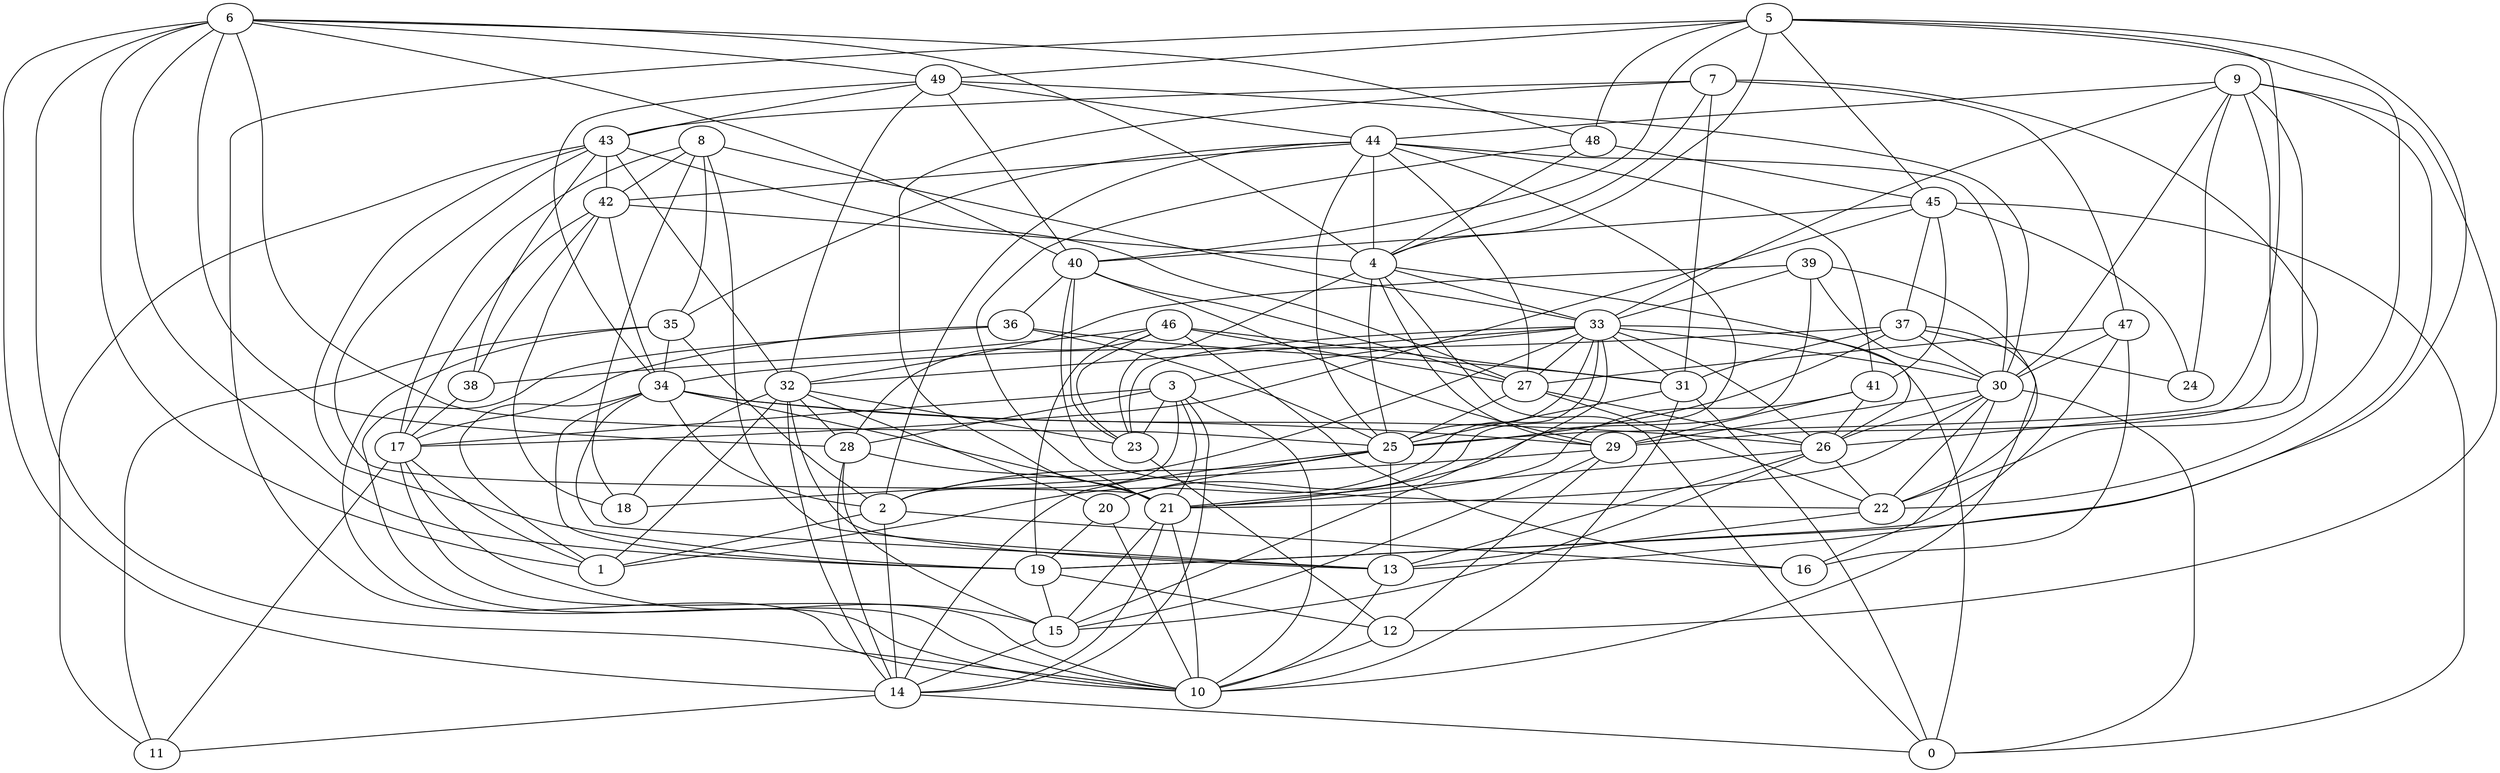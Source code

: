 digraph GG_graph {

subgraph G_graph {
edge [color = black]
"46" -> "38" [dir = none]
"46" -> "16" [dir = none]
"39" -> "32" [dir = none]
"39" -> "22" [dir = none]
"47" -> "16" [dir = none]
"47" -> "30" [dir = none]
"47" -> "27" [dir = none]
"7" -> "21" [dir = none]
"7" -> "22" [dir = none]
"13" -> "10" [dir = none]
"29" -> "18" [dir = none]
"29" -> "15" [dir = none]
"29" -> "12" [dir = none]
"34" -> "19" [dir = none]
"14" -> "11" [dir = none]
"14" -> "0" [dir = none]
"19" -> "12" [dir = none]
"20" -> "19" [dir = none]
"44" -> "30" [dir = none]
"44" -> "35" [dir = none]
"44" -> "41" [dir = none]
"44" -> "20" [dir = none]
"33" -> "1" [dir = none]
"33" -> "32" [dir = none]
"33" -> "2" [dir = none]
"33" -> "27" [dir = none]
"33" -> "31" [dir = none]
"33" -> "0" [dir = none]
"43" -> "19" [dir = none]
"43" -> "11" [dir = none]
"43" -> "38" [dir = none]
"4" -> "0" [dir = none]
"4" -> "26" [dir = none]
"4" -> "25" [dir = none]
"4" -> "23" [dir = none]
"9" -> "13" [dir = none]
"9" -> "30" [dir = none]
"9" -> "33" [dir = none]
"9" -> "26" [dir = none]
"9" -> "24" [dir = none]
"36" -> "10" [dir = none]
"36" -> "25" [dir = none]
"36" -> "17" [dir = none]
"36" -> "31" [dir = none]
"8" -> "13" [dir = none]
"8" -> "35" [dir = none]
"8" -> "18" [dir = none]
"8" -> "42" [dir = none]
"21" -> "15" [dir = none]
"37" -> "31" [dir = none]
"37" -> "24" [dir = none]
"37" -> "34" [dir = none]
"37" -> "25" [dir = none]
"32" -> "20" [dir = none]
"32" -> "1" [dir = none]
"26" -> "15" [dir = none]
"25" -> "2" [dir = none]
"25" -> "14" [dir = none]
"40" -> "23" [dir = none]
"40" -> "29" [dir = none]
"17" -> "1" [dir = none]
"3" -> "23" [dir = none]
"3" -> "21" [dir = none]
"3" -> "10" [dir = none]
"45" -> "17" [dir = none]
"45" -> "41" [dir = none]
"30" -> "16" [dir = none]
"30" -> "29" [dir = none]
"30" -> "22" [dir = none]
"30" -> "21" [dir = none]
"6" -> "14" [dir = none]
"6" -> "19" [dir = none]
"6" -> "4" [dir = none]
"6" -> "25" [dir = none]
"6" -> "1" [dir = none]
"6" -> "28" [dir = none]
"48" -> "45" [dir = none]
"5" -> "19" [dir = none]
"5" -> "40" [dir = none]
"5" -> "25" [dir = none]
"5" -> "48" [dir = none]
"49" -> "44" [dir = none]
"49" -> "34" [dir = none]
"49" -> "40" [dir = none]
"42" -> "18" [dir = none]
"42" -> "38" [dir = none]
"42" -> "34" [dir = none]
"42" -> "4" [dir = none]
"28" -> "21" [dir = none]
"28" -> "14" [dir = none]
"41" -> "21" [dir = none]
"27" -> "22" [dir = none]
"27" -> "26" [dir = none]
"27" -> "25" [dir = none]
"35" -> "34" [dir = none]
"35" -> "2" [dir = none]
"35" -> "10" [dir = none]
"35" -> "11" [dir = none]
"47" -> "19" [dir = none]
"34" -> "2" [dir = none]
"8" -> "33" [dir = none]
"6" -> "10" [dir = none]
"43" -> "42" [dir = none]
"39" -> "33" [dir = none]
"44" -> "2" [dir = none]
"49" -> "30" [dir = none]
"43" -> "27" [dir = none]
"30" -> "26" [dir = none]
"40" -> "22" [dir = none]
"12" -> "10" [dir = none]
"34" -> "29" [dir = none]
"48" -> "21" [dir = none]
"45" -> "24" [dir = none]
"9" -> "12" [dir = none]
"31" -> "10" [dir = none]
"2" -> "16" [dir = none]
"41" -> "29" [dir = none]
"46" -> "28" [dir = none]
"49" -> "43" [dir = none]
"33" -> "3" [dir = none]
"2" -> "1" [dir = none]
"46" -> "31" [dir = none]
"42" -> "17" [dir = none]
"5" -> "49" [dir = none]
"43" -> "21" [dir = none]
"37" -> "10" [dir = none]
"4" -> "33" [dir = none]
"2" -> "14" [dir = none]
"9" -> "44" [dir = none]
"19" -> "15" [dir = none]
"33" -> "26" [dir = none]
"6" -> "49" [dir = none]
"31" -> "25" [dir = none]
"7" -> "31" [dir = none]
"25" -> "20" [dir = none]
"20" -> "10" [dir = none]
"4" -> "29" [dir = none]
"5" -> "22" [dir = none]
"32" -> "28" [dir = none]
"45" -> "37" [dir = none]
"6" -> "40" [dir = none]
"5" -> "4" [dir = none]
"31" -> "0" [dir = none]
"43" -> "32" [dir = none]
"32" -> "14" [dir = none]
"17" -> "11" [dir = none]
"33" -> "30" [dir = none]
"48" -> "4" [dir = none]
"34" -> "1" [dir = none]
"41" -> "26" [dir = none]
"15" -> "14" [dir = none]
"26" -> "21" [dir = none]
"30" -> "0" [dir = none]
"46" -> "27" [dir = none]
"40" -> "27" [dir = none]
"44" -> "4" [dir = none]
"26" -> "22" [dir = none]
"17" -> "10" [dir = none]
"44" -> "25" [dir = none]
"3" -> "28" [dir = none]
"5" -> "45" [dir = none]
"32" -> "23" [dir = none]
"32" -> "18" [dir = none]
"3" -> "14" [dir = none]
"45" -> "40" [dir = none]
"44" -> "42" [dir = none]
"23" -> "12" [dir = none]
"45" -> "0" [dir = none]
"33" -> "15" [dir = none]
"17" -> "15" [dir = none]
"37" -> "30" [dir = none]
"22" -> "13" [dir = none]
"28" -> "15" [dir = none]
"7" -> "4" [dir = none]
"40" -> "36" [dir = none]
"6" -> "48" [dir = none]
"46" -> "23" [dir = none]
"5" -> "10" [dir = none]
"9" -> "29" [dir = none]
"25" -> "13" [dir = none]
"26" -> "13" [dir = none]
"8" -> "17" [dir = none]
"32" -> "13" [dir = none]
"39" -> "21" [dir = none]
"7" -> "43" [dir = none]
"44" -> "27" [dir = none]
"3" -> "17" [dir = none]
"21" -> "14" [dir = none]
"7" -> "47" [dir = none]
"21" -> "10" [dir = none]
"33" -> "23" [dir = none]
"34" -> "13" [dir = none]
"33" -> "25" [dir = none]
"3" -> "2" [dir = none]
"39" -> "30" [dir = none]
"34" -> "21" [dir = none]
"34" -> "26" [dir = none]
"46" -> "19" [dir = none]
"38" -> "17" [dir = none]
"49" -> "32" [dir = none]
}

}
